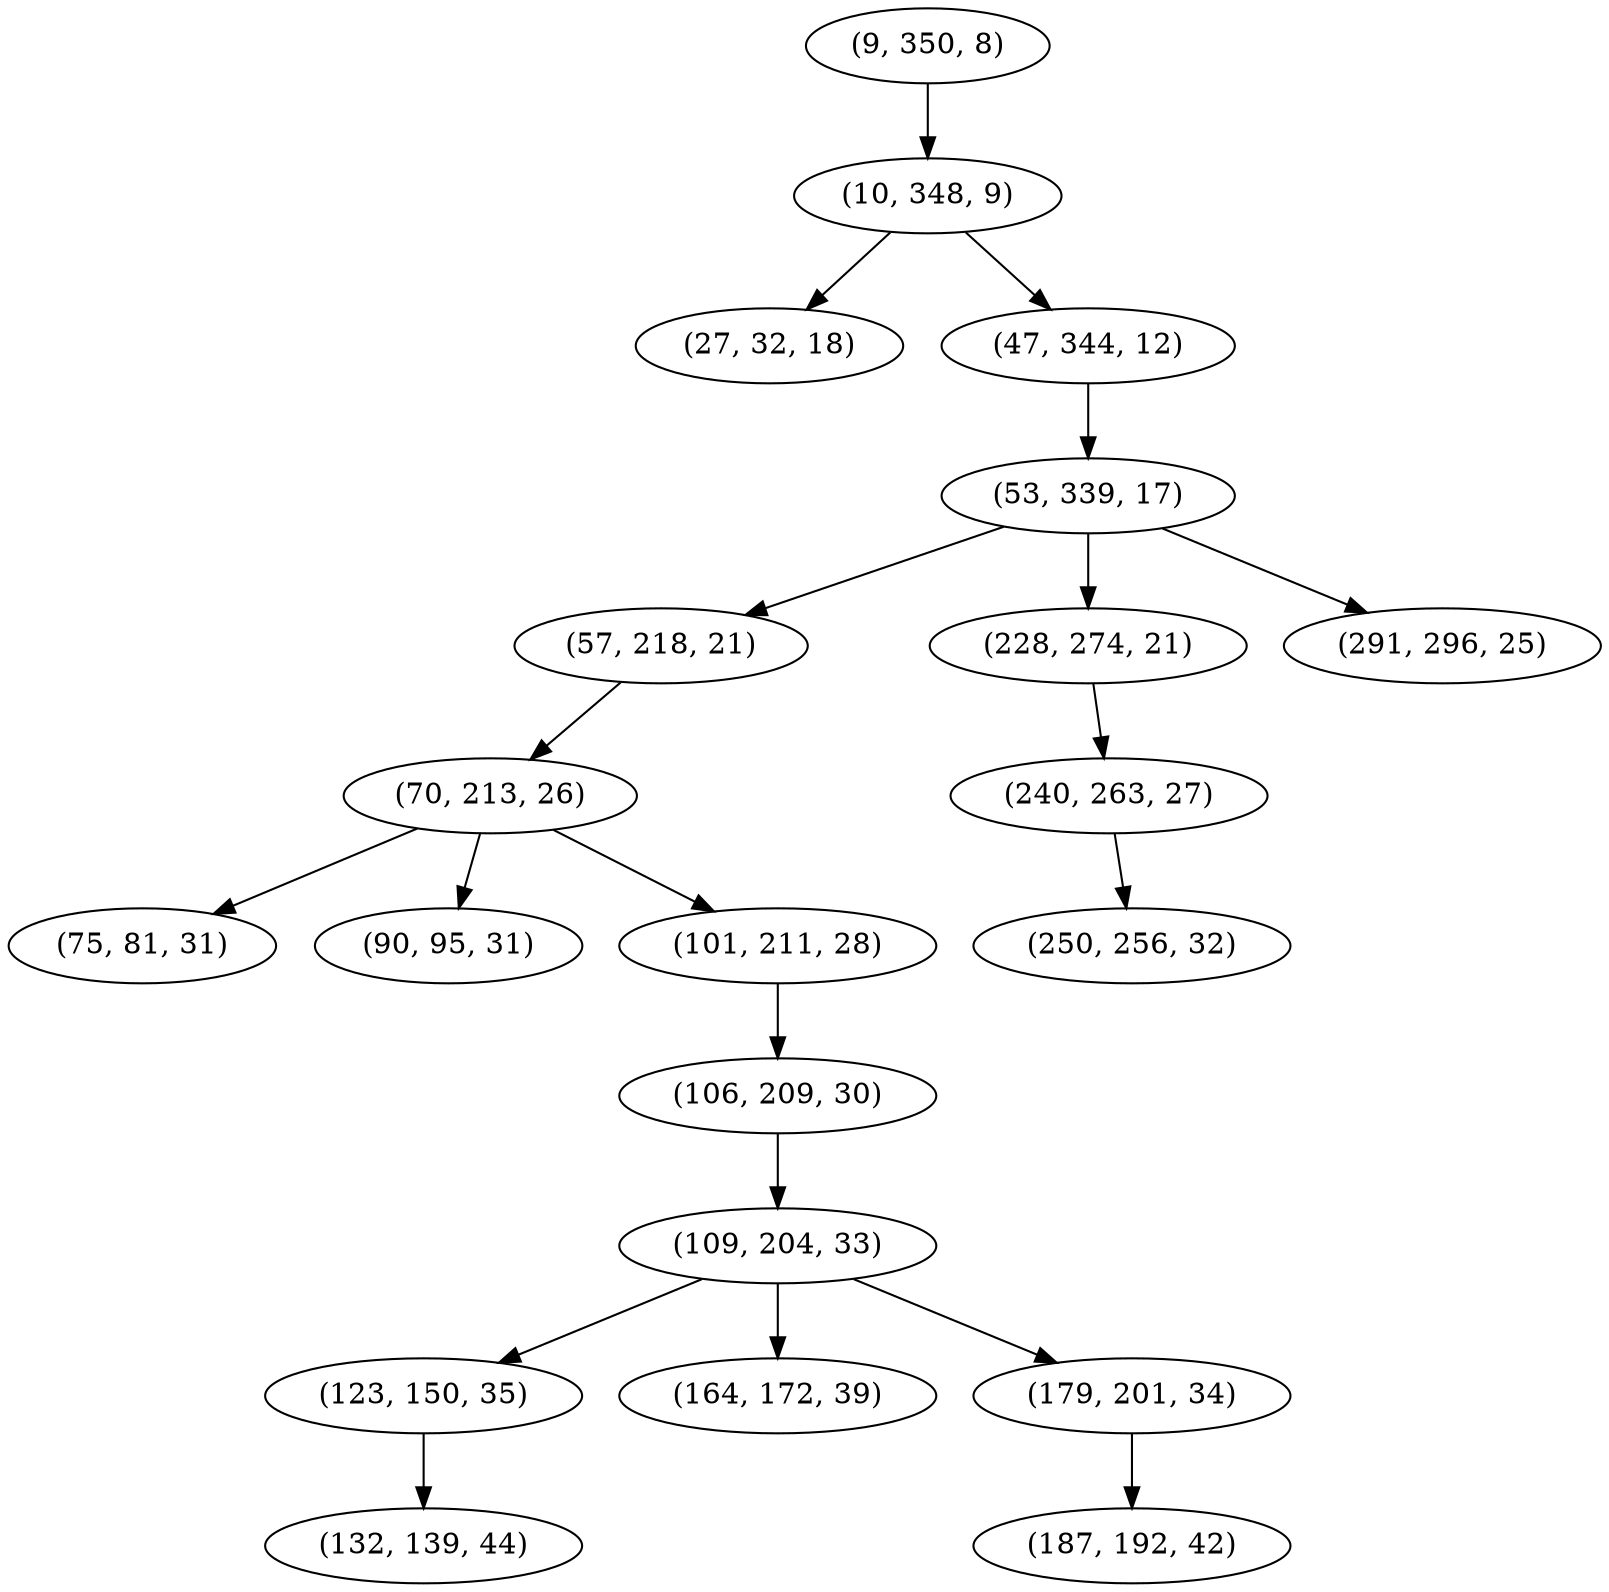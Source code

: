 digraph tree {
    "(9, 350, 8)";
    "(10, 348, 9)";
    "(27, 32, 18)";
    "(47, 344, 12)";
    "(53, 339, 17)";
    "(57, 218, 21)";
    "(70, 213, 26)";
    "(75, 81, 31)";
    "(90, 95, 31)";
    "(101, 211, 28)";
    "(106, 209, 30)";
    "(109, 204, 33)";
    "(123, 150, 35)";
    "(132, 139, 44)";
    "(164, 172, 39)";
    "(179, 201, 34)";
    "(187, 192, 42)";
    "(228, 274, 21)";
    "(240, 263, 27)";
    "(250, 256, 32)";
    "(291, 296, 25)";
    "(9, 350, 8)" -> "(10, 348, 9)";
    "(10, 348, 9)" -> "(27, 32, 18)";
    "(10, 348, 9)" -> "(47, 344, 12)";
    "(47, 344, 12)" -> "(53, 339, 17)";
    "(53, 339, 17)" -> "(57, 218, 21)";
    "(53, 339, 17)" -> "(228, 274, 21)";
    "(53, 339, 17)" -> "(291, 296, 25)";
    "(57, 218, 21)" -> "(70, 213, 26)";
    "(70, 213, 26)" -> "(75, 81, 31)";
    "(70, 213, 26)" -> "(90, 95, 31)";
    "(70, 213, 26)" -> "(101, 211, 28)";
    "(101, 211, 28)" -> "(106, 209, 30)";
    "(106, 209, 30)" -> "(109, 204, 33)";
    "(109, 204, 33)" -> "(123, 150, 35)";
    "(109, 204, 33)" -> "(164, 172, 39)";
    "(109, 204, 33)" -> "(179, 201, 34)";
    "(123, 150, 35)" -> "(132, 139, 44)";
    "(179, 201, 34)" -> "(187, 192, 42)";
    "(228, 274, 21)" -> "(240, 263, 27)";
    "(240, 263, 27)" -> "(250, 256, 32)";
}
